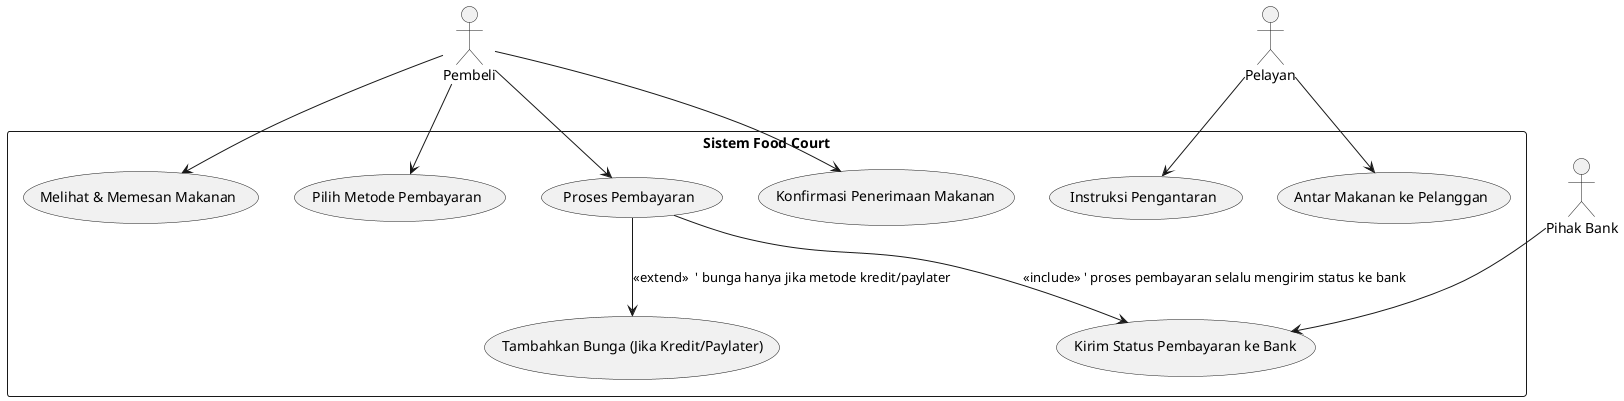 @startuml
actor Pembeli
actor Pelayan
actor "Pihak Bank" as Bank

rectangle "Sistem Food Court" {
    usecase "Melihat & Memesan Makanan" as UC1
    usecase "Pilih Metode Pembayaran" as UC2
    usecase "Proses Pembayaran" as UC3
    usecase "Tambahkan Bunga (Jika Kredit/Paylater)" as UC4
    usecase "Kirim Status Pembayaran ke Bank" as UC5
    usecase "Instruksi Pengantaran" as UC6
    usecase "Antar Makanan ke Pelanggan" as UC7
    usecase "Konfirmasi Penerimaan Makanan" as UC8
}

' Relasi Pembeli
Pembeli --> UC1
Pembeli --> UC2
Pembeli --> UC3
Pembeli --> UC8

' Relasi Pelayan
Pelayan --> UC6
Pelayan --> UC7

' Relasi Bank
Bank --> UC5

' Relasi antar use case (dibuat secukupnya)
UC3 --> UC4 : <<extend>>  ' bunga hanya jika metode kredit/paylater
UC3 --> UC5 : <<include>> ' proses pembayaran selalu mengirim status ke bank

@enduml
